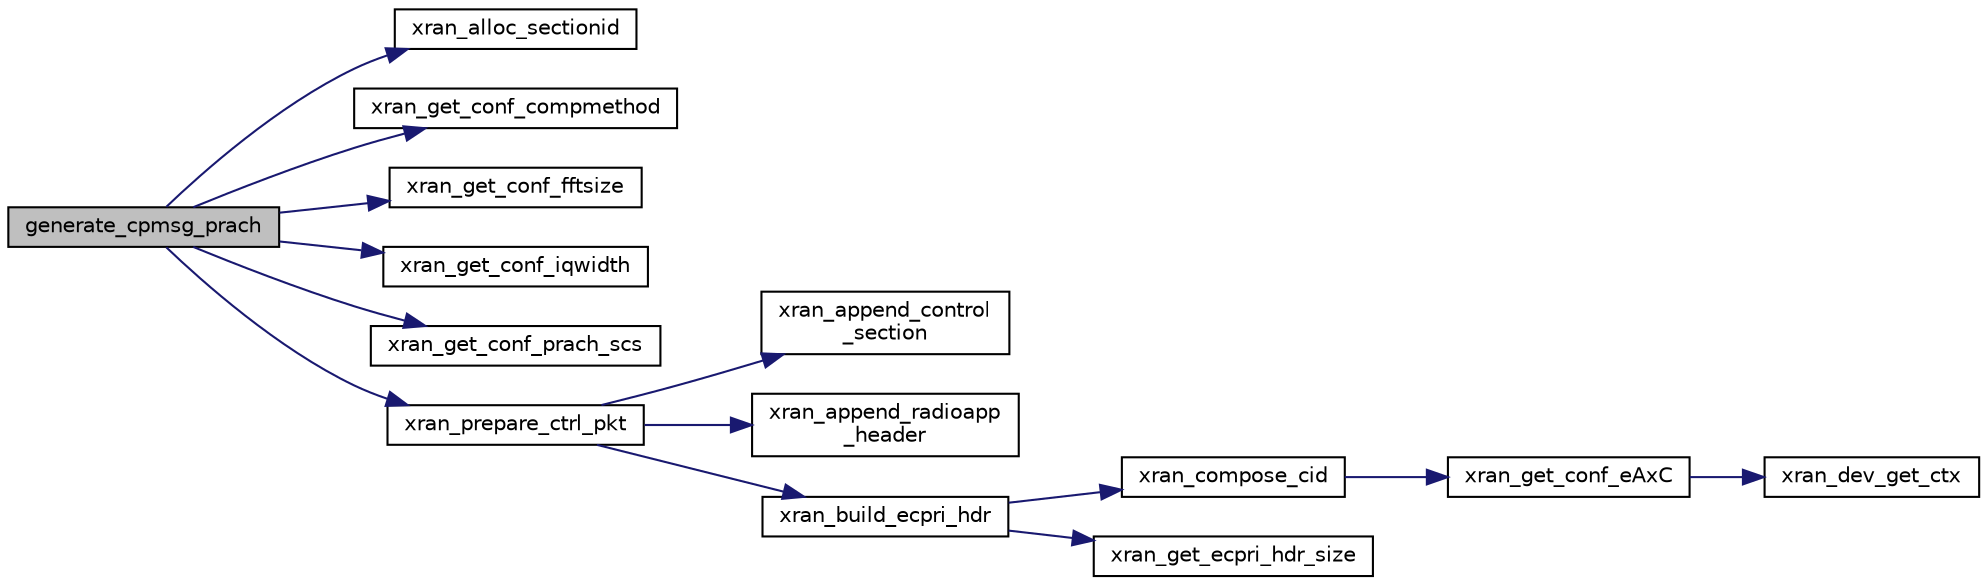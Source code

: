 digraph "generate_cpmsg_prach"
{
 // LATEX_PDF_SIZE
  edge [fontname="Helvetica",fontsize="10",labelfontname="Helvetica",labelfontsize="10"];
  node [fontname="Helvetica",fontsize="10",shape=record];
  rankdir="LR";
  Node1 [label="generate_cpmsg_prach",height=0.2,width=0.4,color="black", fillcolor="grey75", style="filled", fontcolor="black",tooltip=" "];
  Node1 -> Node2 [color="midnightblue",fontsize="10",style="solid",fontname="Helvetica"];
  Node2 [label="xran_alloc_sectionid",height=0.2,width=0.4,color="black", fillcolor="white", style="filled",URL="$xran__common_8h.html#a8546e95e2daf30058a66904e7f801723",tooltip=" "];
  Node1 -> Node3 [color="midnightblue",fontsize="10",style="solid",fontname="Helvetica"];
  Node3 [label="xran_get_conf_compmethod",height=0.2,width=0.4,color="black", fillcolor="white", style="filled",URL="$xran__common_8h.html#a70d428b456fbe76f8550ff9b782a9e4e",tooltip="Get the configuration of compression method for RU."];
  Node1 -> Node4 [color="midnightblue",fontsize="10",style="solid",fontname="Helvetica"];
  Node4 [label="xran_get_conf_fftsize",height=0.2,width=0.4,color="black", fillcolor="white", style="filled",URL="$xran__common_8h.html#ada345a8a99480787d4274a342aa39535",tooltip="Get the configuration of FFT size for RU."];
  Node1 -> Node5 [color="midnightblue",fontsize="10",style="solid",fontname="Helvetica"];
  Node5 [label="xran_get_conf_iqwidth",height=0.2,width=0.4,color="black", fillcolor="white", style="filled",URL="$xran__common_8h.html#a5f780beefc47e125ffd42fde16117e62",tooltip="Get the configuration of IQ bit width for RU."];
  Node1 -> Node6 [color="midnightblue",fontsize="10",style="solid",fontname="Helvetica"];
  Node6 [label="xran_get_conf_prach_scs",height=0.2,width=0.4,color="black", fillcolor="white", style="filled",URL="$xran__common_8h.html#ab39a5770374d16662d62a85504a11930",tooltip="Get the configuration of subcarrier spacing for PRACH."];
  Node1 -> Node7 [color="midnightblue",fontsize="10",style="solid",fontname="Helvetica"];
  Node7 [label="xran_prepare_ctrl_pkt",height=0.2,width=0.4,color="black", fillcolor="white", style="filled",URL="$xran__cp__api_8h.html#af9eb550e92ea270af41b4b6bcda363db",tooltip="Create a C-Plane packet Transport layer fragmentation is not supported."];
  Node7 -> Node8 [color="midnightblue",fontsize="10",style="solid",fontname="Helvetica"];
  Node8 [label="xran_append_control\l_section",height=0.2,width=0.4,color="black", fillcolor="white", style="filled",URL="$xran__cp__api_8c.html#ad50ae862f0707dab5e7b8e6a774fd225",tooltip="add sections to C-Plane packet Section type 1 and 3 are supported."];
  Node7 -> Node9 [color="midnightblue",fontsize="10",style="solid",fontname="Helvetica"];
  Node9 [label="xran_append_radioapp\l_header",height=0.2,width=0.4,color="black", fillcolor="white", style="filled",URL="$xran__cp__api_8c.html#a1261c107d1103c8bd1b3376db4aa7951",tooltip="add a radio application header in a C-Plane packet"];
  Node7 -> Node10 [color="midnightblue",fontsize="10",style="solid",fontname="Helvetica"];
  Node10 [label="xran_build_ecpri_hdr",height=0.2,width=0.4,color="black", fillcolor="white", style="filled",URL="$xran__transport_8h.html#aa21387dfaba47c2046d4a05f50cfc768",tooltip="Build ECPRI header and returns added length."];
  Node10 -> Node11 [color="midnightblue",fontsize="10",style="solid",fontname="Helvetica"];
  Node11 [label="xran_compose_cid",height=0.2,width=0.4,color="black", fillcolor="white", style="filled",URL="$xran__transport_8c.html#ae834080139ba785f1a3ac5781bf2ec88",tooltip="Compose ecpriRtcid/ecpriPcid."];
  Node11 -> Node12 [color="midnightblue",fontsize="10",style="solid",fontname="Helvetica"];
  Node12 [label="xran_get_conf_eAxC",height=0.2,width=0.4,color="black", fillcolor="white", style="filled",URL="$xran__common_8h.html#a761e3947dcc547008a12a9cca10b1ea0",tooltip="Get the configuration of eAxC ID."];
  Node12 -> Node13 [color="midnightblue",fontsize="10",style="solid",fontname="Helvetica"];
  Node13 [label="xran_dev_get_ctx",height=0.2,width=0.4,color="black", fillcolor="white", style="filled",URL="$xran__main_8c.html#aa09e72e94d2a1d891e86f4c09b0f8b21",tooltip=" "];
  Node10 -> Node14 [color="midnightblue",fontsize="10",style="solid",fontname="Helvetica"];
  Node14 [label="xran_get_ecpri_hdr_size",height=0.2,width=0.4,color="black", fillcolor="white", style="filled",URL="$xran__transport_8c.html#a0f378609208ec66467c58f0702ced85c",tooltip="return eCPRI header size without eCPRI common header"];
}
